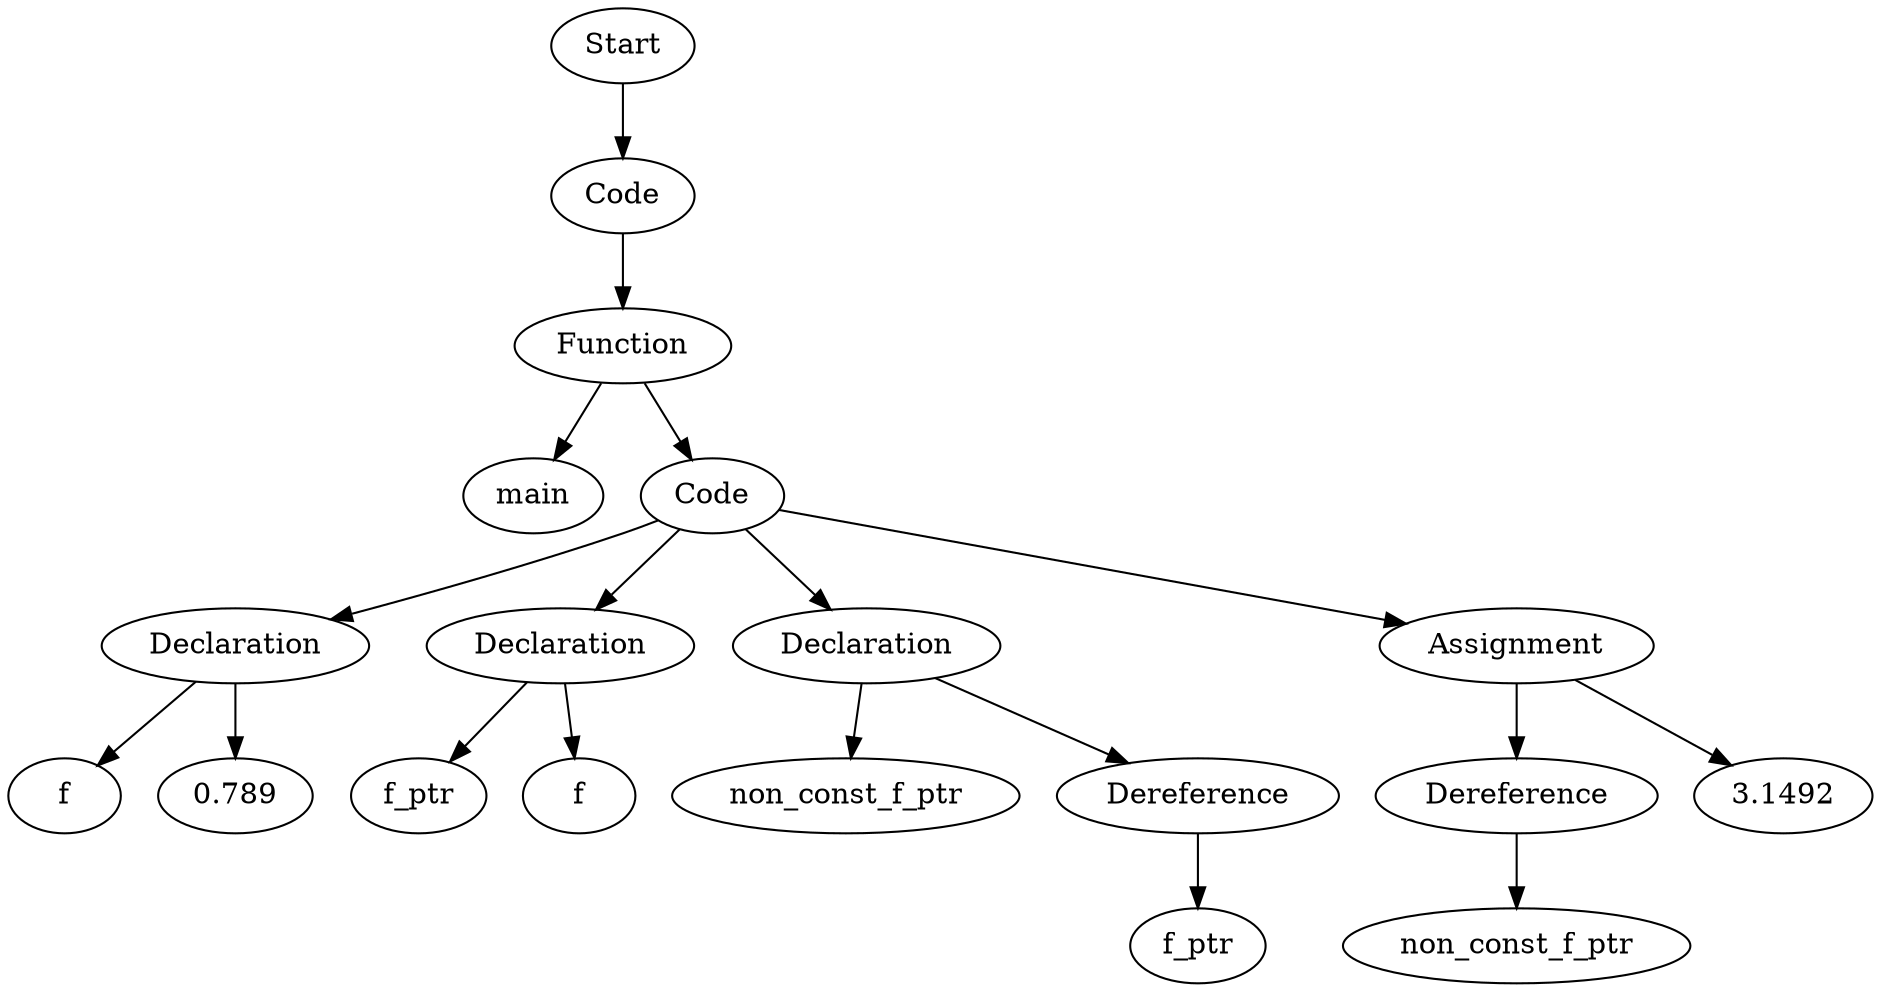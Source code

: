 digraph AST {
  "134272668019840" [label="Start"];
  "134272668019840" -> "134272668361456";
  "134272668361456" [label="Code"];
  "134272668361456" -> "134272668353776";
  "134272668353776" [label="Function"];
  "134272668353776" -> "134272668359152";
  "134272668353776" -> "134272668536160";
  "134272668359152" [label="main"];
  "134272668536160" [label="Code"];
  "134272668536160" -> "134272668536832";
  "134272668536160" -> "134272668534528";
  "134272668536160" -> "134272668537216";
  "134272668536160" -> "134272668538320";
  "134272668536832" [label="Declaration"];
  "134272668536832" -> "134272668535008";
  "134272668536832" -> "134272668534384";
  "134272668535008" [label="f"];
  "134272668534384" [label="0.789"];
  "134272668534528" [label="Declaration"];
  "134272668534528" -> "134272668533808";
  "134272668534528" -> "134272668537504";
  "134272668533808" [label="f_ptr"];
  "134272668537504" [label="f"];
  "134272668537216" [label="Declaration"];
  "134272668537216" -> "134272668537792";
  "134272668537216" -> "134272668534144";
  "134272668537792" [label="non_const_f_ptr"];
  "134272668534144" [label="Dereference"];
  "134272668534144" -> "134272668538416";
  "134272668538416" [label="f_ptr"];
  "134272668538320" [label="Assignment"];
  "134272668538320" -> "134272668537408";
  "134272668538320" -> "134272668538992";
  "134272668537408" [label="Dereference"];
  "134272668537408" -> "134272668538656";
  "134272668538656" [label="non_const_f_ptr"];
  "134272668538992" [label="3.1492"];
}
